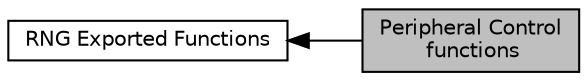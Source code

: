 digraph "Peripheral Control functions"
{
  edge [fontname="Helvetica",fontsize="10",labelfontname="Helvetica",labelfontsize="10"];
  node [fontname="Helvetica",fontsize="10",shape=record];
  rankdir=LR;
  Node0 [label="Peripheral Control\l functions",height=0.2,width=0.4,color="black", fillcolor="grey75", style="filled", fontcolor="black"];
  Node1 [label="RNG Exported Functions",height=0.2,width=0.4,color="black", fillcolor="white", style="filled",URL="$group___r_n_g___exported___functions.html"];
  Node1->Node0 [shape=plaintext, dir="back", style="solid"];
}
